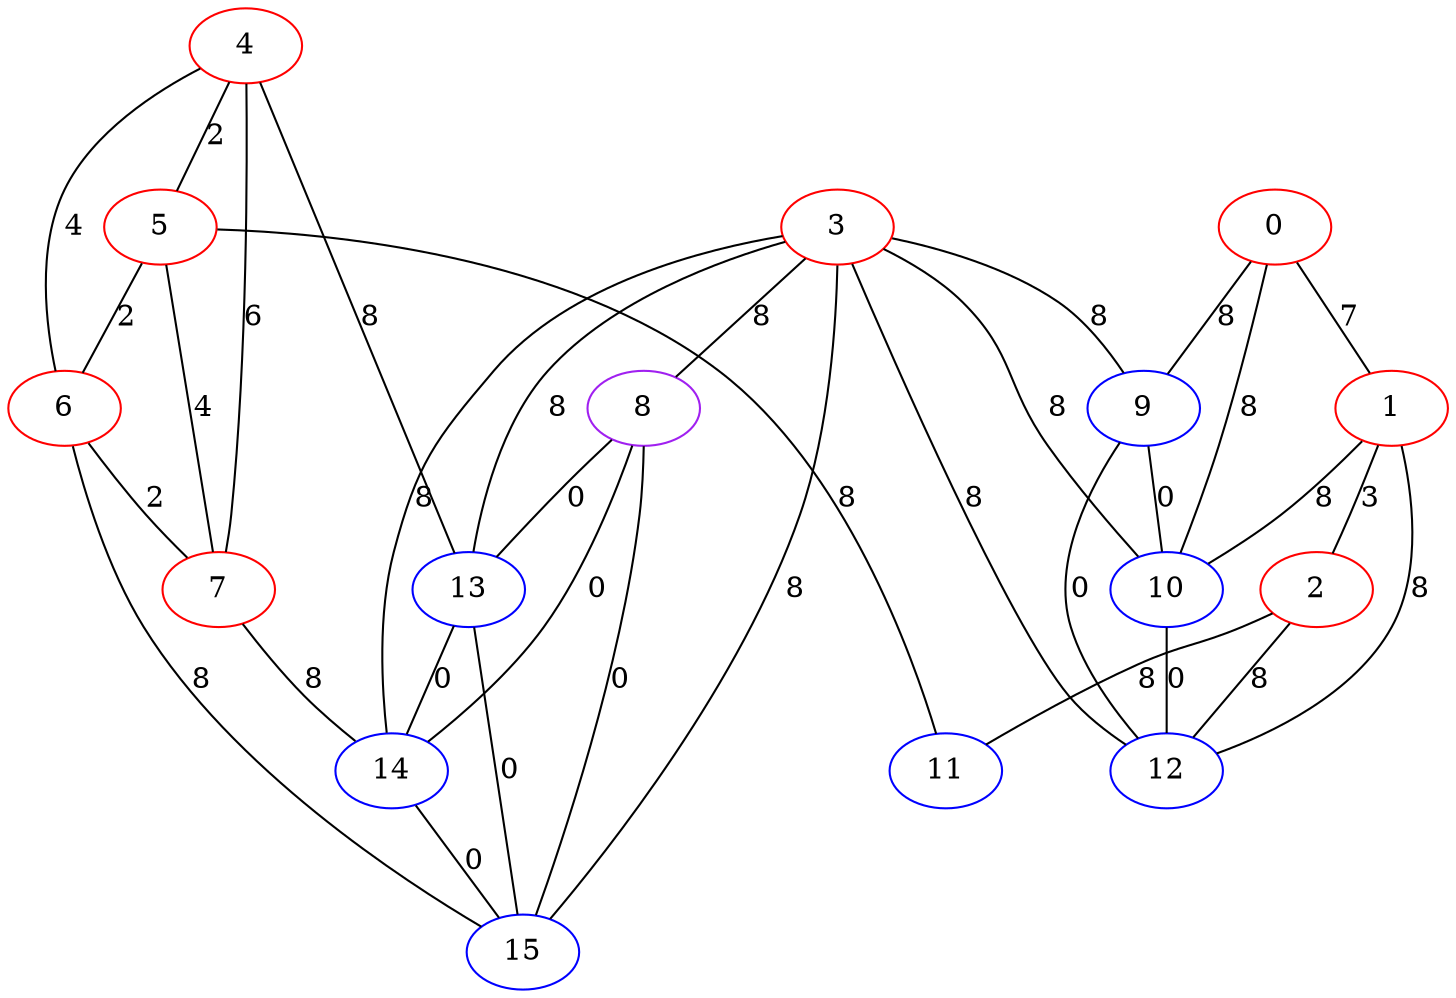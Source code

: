 graph "" {
0 [color=red, weight=1];
1 [color=red, weight=1];
2 [color=red, weight=1];
3 [color=red, weight=1];
4 [color=red, weight=1];
5 [color=red, weight=1];
6 [color=red, weight=1];
7 [color=red, weight=1];
8 [color=purple, weight=4];
9 [color=blue, weight=3];
10 [color=blue, weight=3];
11 [color=blue, weight=3];
12 [color=blue, weight=3];
13 [color=blue, weight=3];
14 [color=blue, weight=3];
15 [color=blue, weight=3];
0 -- 1  [key=0, label=7];
0 -- 10  [key=0, label=8];
0 -- 9  [key=0, label=8];
1 -- 2  [key=0, label=3];
1 -- 12  [key=0, label=8];
1 -- 10  [key=0, label=8];
2 -- 11  [key=0, label=8];
2 -- 12  [key=0, label=8];
3 -- 8  [key=0, label=8];
3 -- 9  [key=0, label=8];
3 -- 10  [key=0, label=8];
3 -- 12  [key=0, label=8];
3 -- 13  [key=0, label=8];
3 -- 14  [key=0, label=8];
3 -- 15  [key=0, label=8];
4 -- 13  [key=0, label=8];
4 -- 5  [key=0, label=2];
4 -- 6  [key=0, label=4];
4 -- 7  [key=0, label=6];
5 -- 11  [key=0, label=8];
5 -- 6  [key=0, label=2];
5 -- 7  [key=0, label=4];
6 -- 15  [key=0, label=8];
6 -- 7  [key=0, label=2];
7 -- 14  [key=0, label=8];
8 -- 13  [key=0, label=0];
8 -- 14  [key=0, label=0];
8 -- 15  [key=0, label=0];
9 -- 10  [key=0, label=0];
9 -- 12  [key=0, label=0];
10 -- 12  [key=0, label=0];
13 -- 14  [key=0, label=0];
13 -- 15  [key=0, label=0];
14 -- 15  [key=0, label=0];
}
